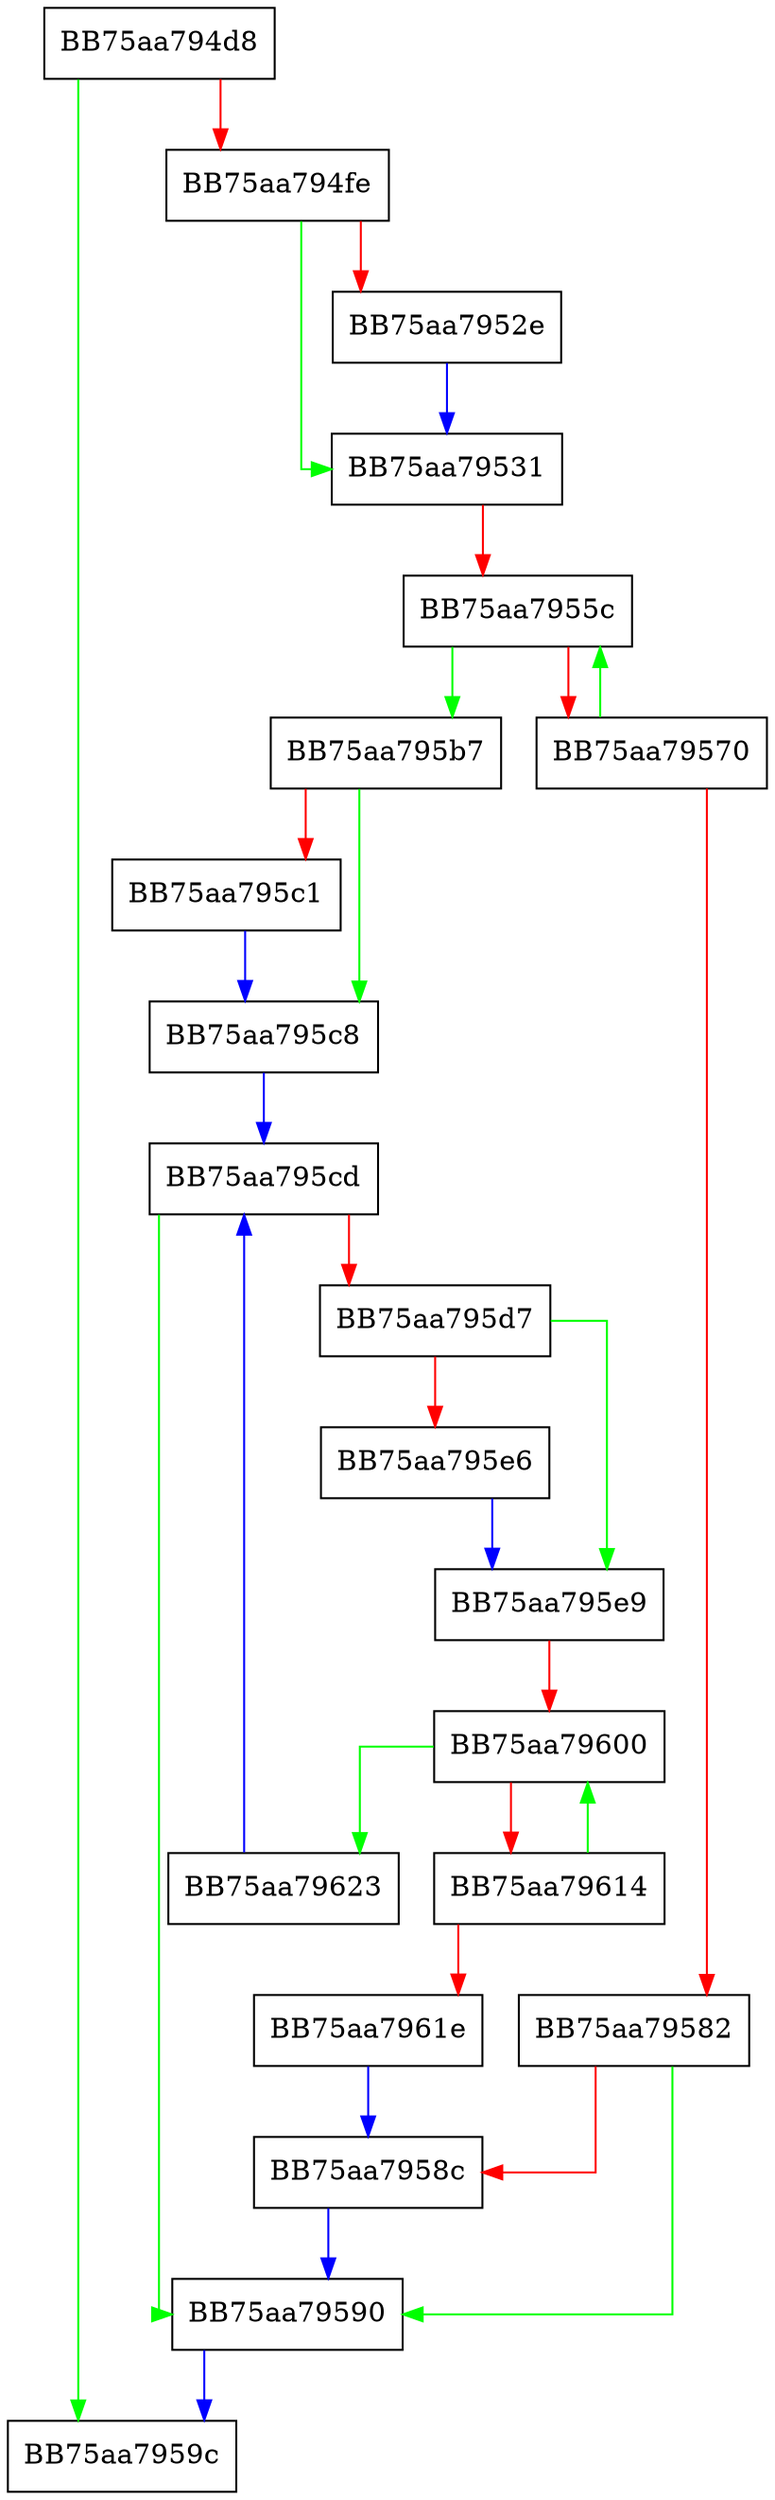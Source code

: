 digraph _Unchecked_erase {
  node [shape="box"];
  graph [splines=ortho];
  BB75aa794d8 -> BB75aa7959c [color="green"];
  BB75aa794d8 -> BB75aa794fe [color="red"];
  BB75aa794fe -> BB75aa79531 [color="green"];
  BB75aa794fe -> BB75aa7952e [color="red"];
  BB75aa7952e -> BB75aa79531 [color="blue"];
  BB75aa79531 -> BB75aa7955c [color="red"];
  BB75aa7955c -> BB75aa795b7 [color="green"];
  BB75aa7955c -> BB75aa79570 [color="red"];
  BB75aa79570 -> BB75aa7955c [color="green"];
  BB75aa79570 -> BB75aa79582 [color="red"];
  BB75aa79582 -> BB75aa79590 [color="green"];
  BB75aa79582 -> BB75aa7958c [color="red"];
  BB75aa7958c -> BB75aa79590 [color="blue"];
  BB75aa79590 -> BB75aa7959c [color="blue"];
  BB75aa795b7 -> BB75aa795c8 [color="green"];
  BB75aa795b7 -> BB75aa795c1 [color="red"];
  BB75aa795c1 -> BB75aa795c8 [color="blue"];
  BB75aa795c8 -> BB75aa795cd [color="blue"];
  BB75aa795cd -> BB75aa79590 [color="green"];
  BB75aa795cd -> BB75aa795d7 [color="red"];
  BB75aa795d7 -> BB75aa795e9 [color="green"];
  BB75aa795d7 -> BB75aa795e6 [color="red"];
  BB75aa795e6 -> BB75aa795e9 [color="blue"];
  BB75aa795e9 -> BB75aa79600 [color="red"];
  BB75aa79600 -> BB75aa79623 [color="green"];
  BB75aa79600 -> BB75aa79614 [color="red"];
  BB75aa79614 -> BB75aa79600 [color="green"];
  BB75aa79614 -> BB75aa7961e [color="red"];
  BB75aa7961e -> BB75aa7958c [color="blue"];
  BB75aa79623 -> BB75aa795cd [color="blue"];
}